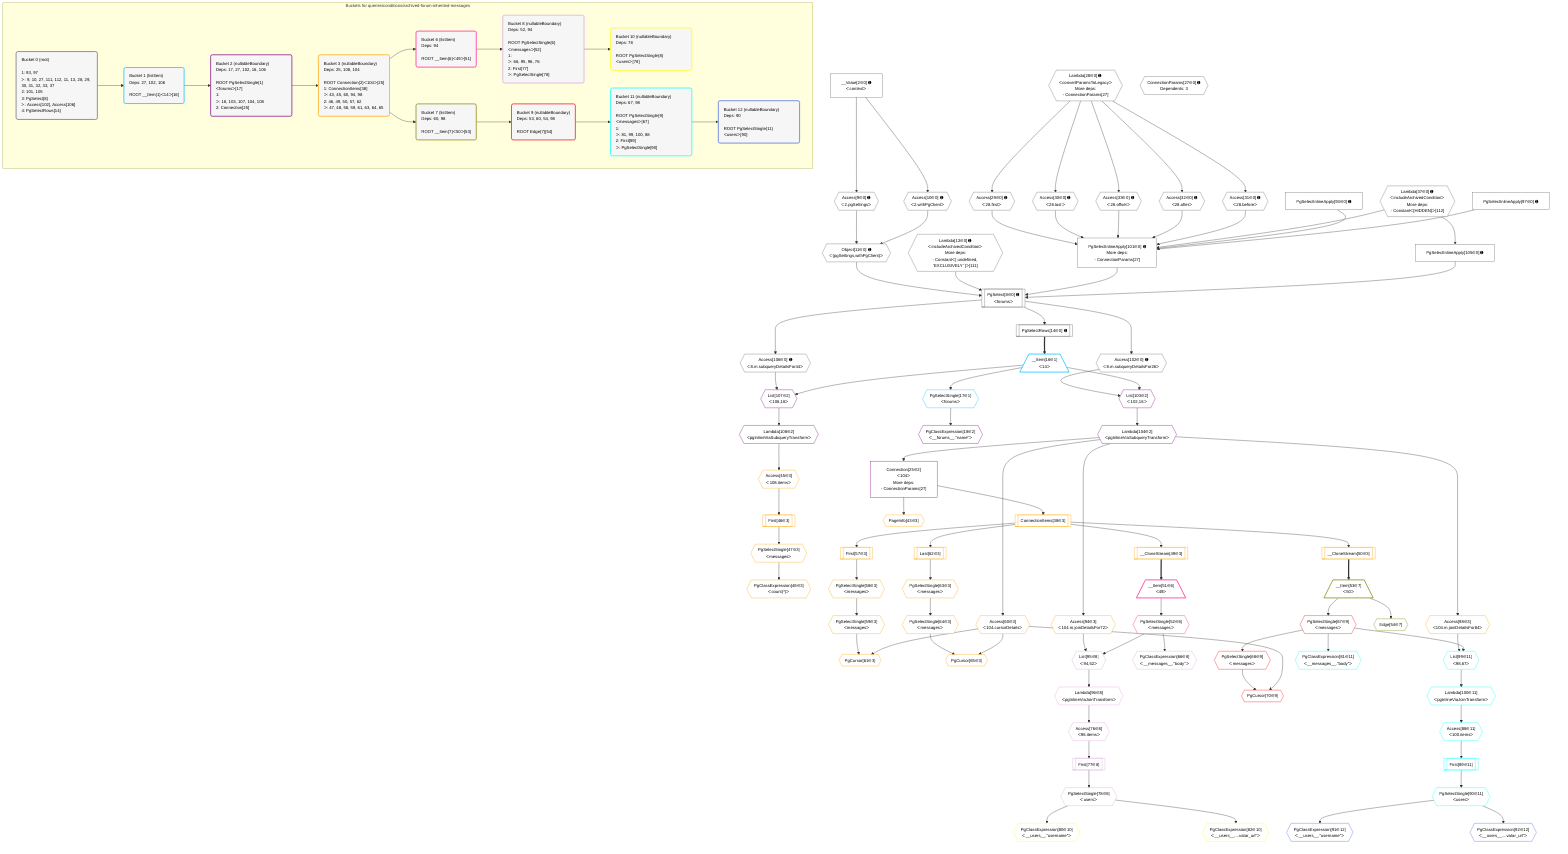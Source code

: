 %%{init: {'themeVariables': { 'fontSize': '12px'}}}%%
graph TD
    classDef path fill:#eee,stroke:#000,color:#000
    classDef plan fill:#fff,stroke-width:1px,color:#000
    classDef itemplan fill:#fff,stroke-width:2px,color:#000
    classDef unbatchedplan fill:#dff,stroke-width:1px,color:#000
    classDef sideeffectplan fill:#fcc,stroke-width:2px,color:#000
    classDef bucket fill:#f6f6f6,color:#000,stroke-width:2px,text-align:left

    subgraph "Buckets for queries/conditions/archived-forum-inherited-messages"
    Bucket0("Bucket 0 (root)<br /><br />1: 93, 97<br />ᐳ: 9, 10, 27, 111, 112, 11, 13, 28, 29, 30, 31, 32, 33, 37<br />2: 101, 105<br />3: PgSelect[8]<br />ᐳ: Access[102], Access[106]<br />4: PgSelectRows[14]"):::bucket
    Bucket1("Bucket 1 (listItem)<br />Deps: 27, 102, 106<br /><br />ROOT __Item{1}ᐸ14ᐳ[16]"):::bucket
    Bucket2("Bucket 2 (nullableBoundary)<br />Deps: 17, 27, 102, 16, 106<br /><br />ROOT PgSelectSingle{1}ᐸforumsᐳ[17]<br />1: <br />ᐳ: 18, 103, 107, 104, 108<br />2: Connection[25]"):::bucket
    Bucket3("Bucket 3 (nullableBoundary)<br />Deps: 25, 108, 104<br /><br />ROOT Connection{2}ᐸ104ᐳ[25]<br />1: ConnectionItems[38]<br />ᐳ: 43, 45, 60, 94, 98<br />2: 46, 49, 50, 57, 62<br />ᐳ: 47, 48, 58, 59, 61, 63, 64, 65"):::bucket
    Bucket6("Bucket 6 (listItem)<br />Deps: 94<br /><br />ROOT __Item{6}ᐸ49ᐳ[51]"):::bucket
    Bucket7("Bucket 7 (listItem)<br />Deps: 60, 98<br /><br />ROOT __Item{7}ᐸ50ᐳ[53]"):::bucket
    Bucket8("Bucket 8 (nullableBoundary)<br />Deps: 52, 94<br /><br />ROOT PgSelectSingle{6}ᐸmessagesᐳ[52]<br />1: <br />ᐳ: 66, 95, 96, 76<br />2: First[77]<br />ᐳ: PgSelectSingle[78]"):::bucket
    Bucket9("Bucket 9 (nullableBoundary)<br />Deps: 53, 60, 54, 98<br /><br />ROOT Edge{7}[54]"):::bucket
    Bucket10("Bucket 10 (nullableBoundary)<br />Deps: 78<br /><br />ROOT PgSelectSingle{8}ᐸusersᐳ[78]"):::bucket
    Bucket11("Bucket 11 (nullableBoundary)<br />Deps: 67, 98<br /><br />ROOT PgSelectSingle{9}ᐸmessagesᐳ[67]<br />1: <br />ᐳ: 81, 99, 100, 88<br />2: First[89]<br />ᐳ: PgSelectSingle[90]"):::bucket
    Bucket12("Bucket 12 (nullableBoundary)<br />Deps: 90<br /><br />ROOT PgSelectSingle{11}ᐸusersᐳ[90]"):::bucket
    end
    Bucket0 --> Bucket1
    Bucket1 --> Bucket2
    Bucket2 --> Bucket3
    Bucket3 --> Bucket6 & Bucket7
    Bucket6 --> Bucket8
    Bucket7 --> Bucket9
    Bucket8 --> Bucket10
    Bucket9 --> Bucket11
    Bucket11 --> Bucket12

    %% plan dependencies
    PgSelectInlineApply101["PgSelectInlineApply[101∈0] ➊<br />More deps:<br />- ConnectionParams[27]"]:::plan
    Access29{{"Access[29∈0] ➊<br />ᐸ28.firstᐳ"}}:::plan
    Access30{{"Access[30∈0] ➊<br />ᐸ28.lastᐳ"}}:::plan
    Access33{{"Access[33∈0] ➊<br />ᐸ28.offsetᐳ"}}:::plan
    Access32{{"Access[32∈0] ➊<br />ᐸ28.afterᐳ"}}:::plan
    Access31{{"Access[31∈0] ➊<br />ᐸ28.beforeᐳ"}}:::plan
    Lambda37{{"Lambda[37∈0] ➊<br />ᐸincludeArchivedConditionᐳ<br />More deps:<br />- Constantᐸ[HIDDEN]ᐳ[112]"}}:::plan
    PgSelectInlineApply93["PgSelectInlineApply[93∈0] ➊"]:::plan
    PgSelectInlineApply97["PgSelectInlineApply[97∈0] ➊"]:::plan
    Access29 & Access30 & Access33 & Access32 & Access31 & Lambda37 & PgSelectInlineApply93 & PgSelectInlineApply97 --> PgSelectInlineApply101
    PgSelect8[["PgSelect[8∈0] ➊<br />ᐸforumsᐳ"]]:::plan
    Object11{{"Object[11∈0] ➊<br />ᐸ{pgSettings,withPgClient}ᐳ"}}:::plan
    Lambda13{{"Lambda[13∈0] ➊<br />ᐸincludeArchivedConditionᐳ<br />More deps:<br />- Constantᐸ[ undefined, 'EXCLUSIVELY' ]ᐳ[111]"}}:::plan
    PgSelectInlineApply105["PgSelectInlineApply[105∈0] ➊"]:::plan
    Object11 & Lambda13 & PgSelectInlineApply101 & PgSelectInlineApply105 --> PgSelect8
    Access9{{"Access[9∈0] ➊<br />ᐸ2.pgSettingsᐳ"}}:::plan
    Access10{{"Access[10∈0] ➊<br />ᐸ2.withPgClientᐳ"}}:::plan
    Access9 & Access10 --> Object11
    __Value2["__Value[2∈0] ➊<br />ᐸcontextᐳ"]:::plan
    __Value2 --> Access9
    __Value2 --> Access10
    PgSelectRows14[["PgSelectRows[14∈0] ➊"]]:::plan
    PgSelect8 --> PgSelectRows14
    Lambda28{{"Lambda[28∈0] ➊<br />ᐸconvertParamsToLegacyᐳ<br />More deps:<br />- ConnectionParams[27]"}}:::plan
    Lambda28 --> Access29
    Lambda28 --> Access30
    Lambda28 --> Access31
    Lambda28 --> Access32
    Lambda28 --> Access33
    Access102{{"Access[102∈0] ➊<br />ᐸ8.m.subqueryDetailsFor26ᐳ"}}:::plan
    PgSelect8 --> Access102
    Lambda37 --> PgSelectInlineApply105
    Access106{{"Access[106∈0] ➊<br />ᐸ8.m.subqueryDetailsFor44ᐳ"}}:::plan
    PgSelect8 --> Access106
    ConnectionParams27{{"ConnectionParams[27∈0] ➊<br />Dependents: 3"}}:::plan
    __Item16[/"__Item[16∈1]<br />ᐸ14ᐳ"\]:::itemplan
    PgSelectRows14 ==> __Item16
    PgSelectSingle17{{"PgSelectSingle[17∈1]<br />ᐸforumsᐳ"}}:::plan
    __Item16 --> PgSelectSingle17
    Connection25["Connection[25∈2]<br />ᐸ104ᐳ<br />More deps:<br />- ConnectionParams[27]"]:::plan
    Lambda104{{"Lambda[104∈2]<br />ᐸpgInlineViaSubqueryTransformᐳ"}}:::plan
    Lambda104 --> Connection25
    List103{{"List[103∈2]<br />ᐸ102,16ᐳ"}}:::plan
    Access102 & __Item16 --> List103
    List107{{"List[107∈2]<br />ᐸ106,16ᐳ"}}:::plan
    Access106 & __Item16 --> List107
    PgClassExpression18{{"PgClassExpression[18∈2]<br />ᐸ__forums__.”name”ᐳ"}}:::plan
    PgSelectSingle17 --> PgClassExpression18
    List103 --> Lambda104
    Lambda108{{"Lambda[108∈2]<br />ᐸpgInlineViaSubqueryTransformᐳ"}}:::plan
    List107 --> Lambda108
    PgCursor61{{"PgCursor[61∈3]"}}:::plan
    PgSelectSingle59{{"PgSelectSingle[59∈3]<br />ᐸmessagesᐳ"}}:::plan
    Access60{{"Access[60∈3]<br />ᐸ104.cursorDetailsᐳ"}}:::plan
    PgSelectSingle59 & Access60 --> PgCursor61
    PgCursor65{{"PgCursor[65∈3]"}}:::plan
    PgSelectSingle64{{"PgSelectSingle[64∈3]<br />ᐸmessagesᐳ"}}:::plan
    PgSelectSingle64 & Access60 --> PgCursor65
    ConnectionItems38[["ConnectionItems[38∈3]"]]:::plan
    Connection25 --> ConnectionItems38
    PageInfo43{{"PageInfo[43∈3]"}}:::plan
    Connection25 --> PageInfo43
    Access45{{"Access[45∈3]<br />ᐸ108.itemsᐳ"}}:::plan
    Lambda108 --> Access45
    First46[["First[46∈3]"]]:::plan
    Access45 --> First46
    PgSelectSingle47{{"PgSelectSingle[47∈3]<br />ᐸmessagesᐳ"}}:::plan
    First46 --> PgSelectSingle47
    PgClassExpression48{{"PgClassExpression[48∈3]<br />ᐸcount(*)ᐳ"}}:::plan
    PgSelectSingle47 --> PgClassExpression48
    __CloneStream49[["__CloneStream[49∈3]"]]:::plan
    ConnectionItems38 --> __CloneStream49
    __CloneStream50[["__CloneStream[50∈3]"]]:::plan
    ConnectionItems38 --> __CloneStream50
    First57[["First[57∈3]"]]:::plan
    ConnectionItems38 --> First57
    PgSelectSingle58{{"PgSelectSingle[58∈3]<br />ᐸmessagesᐳ"}}:::plan
    First57 --> PgSelectSingle58
    PgSelectSingle58 --> PgSelectSingle59
    Lambda104 --> Access60
    Last62[["Last[62∈3]"]]:::plan
    ConnectionItems38 --> Last62
    PgSelectSingle63{{"PgSelectSingle[63∈3]<br />ᐸmessagesᐳ"}}:::plan
    Last62 --> PgSelectSingle63
    PgSelectSingle63 --> PgSelectSingle64
    Access94{{"Access[94∈3]<br />ᐸ104.m.joinDetailsFor72ᐳ"}}:::plan
    Lambda104 --> Access94
    Access98{{"Access[98∈3]<br />ᐸ104.m.joinDetailsFor84ᐳ"}}:::plan
    Lambda104 --> Access98
    __Item51[/"__Item[51∈6]<br />ᐸ49ᐳ"\]:::itemplan
    __CloneStream49 ==> __Item51
    PgSelectSingle52{{"PgSelectSingle[52∈6]<br />ᐸmessagesᐳ"}}:::plan
    __Item51 --> PgSelectSingle52
    __Item53[/"__Item[53∈7]<br />ᐸ50ᐳ"\]:::itemplan
    __CloneStream50 ==> __Item53
    Edge54{{"Edge[54∈7]"}}:::plan
    __Item53 --> Edge54
    List95{{"List[95∈8]<br />ᐸ94,52ᐳ"}}:::plan
    Access94 & PgSelectSingle52 --> List95
    PgClassExpression66{{"PgClassExpression[66∈8]<br />ᐸ__messages__.”body”ᐳ"}}:::plan
    PgSelectSingle52 --> PgClassExpression66
    Access76{{"Access[76∈8]<br />ᐸ96.itemsᐳ"}}:::plan
    Lambda96{{"Lambda[96∈8]<br />ᐸpgInlineViaJoinTransformᐳ"}}:::plan
    Lambda96 --> Access76
    First77[["First[77∈8]"]]:::plan
    Access76 --> First77
    PgSelectSingle78{{"PgSelectSingle[78∈8]<br />ᐸusersᐳ"}}:::plan
    First77 --> PgSelectSingle78
    List95 --> Lambda96
    PgCursor70{{"PgCursor[70∈9]"}}:::plan
    PgSelectSingle68{{"PgSelectSingle[68∈9]<br />ᐸmessagesᐳ"}}:::plan
    PgSelectSingle68 & Access60 --> PgCursor70
    PgSelectSingle67{{"PgSelectSingle[67∈9]<br />ᐸmessagesᐳ"}}:::plan
    __Item53 --> PgSelectSingle67
    PgSelectSingle67 --> PgSelectSingle68
    PgClassExpression80{{"PgClassExpression[80∈10]<br />ᐸ__users__.”username”ᐳ"}}:::plan
    PgSelectSingle78 --> PgClassExpression80
    PgClassExpression82{{"PgClassExpression[82∈10]<br />ᐸ__users__....vatar_url”ᐳ"}}:::plan
    PgSelectSingle78 --> PgClassExpression82
    List99{{"List[99∈11]<br />ᐸ98,67ᐳ"}}:::plan
    Access98 & PgSelectSingle67 --> List99
    PgClassExpression81{{"PgClassExpression[81∈11]<br />ᐸ__messages__.”body”ᐳ"}}:::plan
    PgSelectSingle67 --> PgClassExpression81
    Access88{{"Access[88∈11]<br />ᐸ100.itemsᐳ"}}:::plan
    Lambda100{{"Lambda[100∈11]<br />ᐸpgInlineViaJoinTransformᐳ"}}:::plan
    Lambda100 --> Access88
    First89[["First[89∈11]"]]:::plan
    Access88 --> First89
    PgSelectSingle90{{"PgSelectSingle[90∈11]<br />ᐸusersᐳ"}}:::plan
    First89 --> PgSelectSingle90
    List99 --> Lambda100
    PgClassExpression91{{"PgClassExpression[91∈12]<br />ᐸ__users__.”username”ᐳ"}}:::plan
    PgSelectSingle90 --> PgClassExpression91
    PgClassExpression92{{"PgClassExpression[92∈12]<br />ᐸ__users__....vatar_url”ᐳ"}}:::plan
    PgSelectSingle90 --> PgClassExpression92

    %% define steps
    classDef bucket0 stroke:#696969
    class Bucket0,__Value2,PgSelect8,Access9,Access10,Object11,Lambda13,PgSelectRows14,ConnectionParams27,Lambda28,Access29,Access30,Access31,Access32,Access33,Lambda37,PgSelectInlineApply93,PgSelectInlineApply97,PgSelectInlineApply101,Access102,PgSelectInlineApply105,Access106 bucket0
    classDef bucket1 stroke:#00bfff
    class Bucket1,__Item16,PgSelectSingle17 bucket1
    classDef bucket2 stroke:#7f007f
    class Bucket2,PgClassExpression18,Connection25,List103,Lambda104,List107,Lambda108 bucket2
    classDef bucket3 stroke:#ffa500
    class Bucket3,ConnectionItems38,PageInfo43,Access45,First46,PgSelectSingle47,PgClassExpression48,__CloneStream49,__CloneStream50,First57,PgSelectSingle58,PgSelectSingle59,Access60,PgCursor61,Last62,PgSelectSingle63,PgSelectSingle64,PgCursor65,Access94,Access98 bucket3
    classDef bucket6 stroke:#ff1493
    class Bucket6,__Item51,PgSelectSingle52 bucket6
    classDef bucket7 stroke:#808000
    class Bucket7,__Item53,Edge54 bucket7
    classDef bucket8 stroke:#dda0dd
    class Bucket8,PgClassExpression66,Access76,First77,PgSelectSingle78,List95,Lambda96 bucket8
    classDef bucket9 stroke:#ff0000
    class Bucket9,PgSelectSingle67,PgSelectSingle68,PgCursor70 bucket9
    classDef bucket10 stroke:#ffff00
    class Bucket10,PgClassExpression80,PgClassExpression82 bucket10
    classDef bucket11 stroke:#00ffff
    class Bucket11,PgClassExpression81,Access88,First89,PgSelectSingle90,List99,Lambda100 bucket11
    classDef bucket12 stroke:#4169e1
    class Bucket12,PgClassExpression91,PgClassExpression92 bucket12